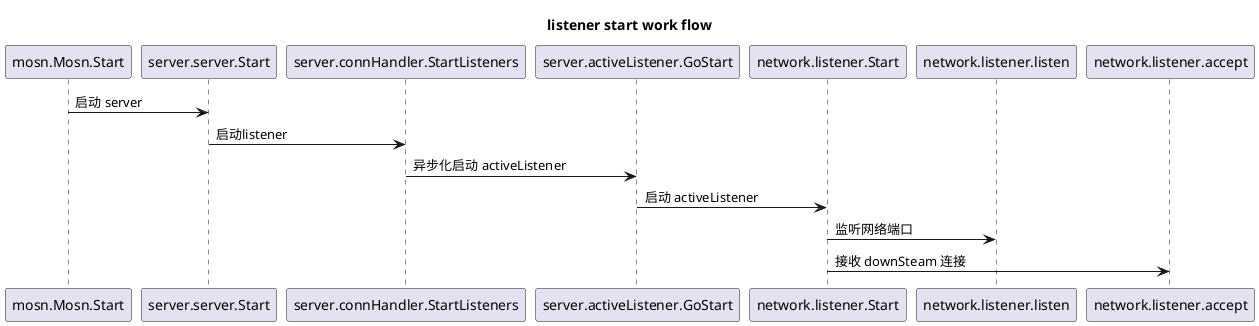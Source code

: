 @startuml
title: listener start work flow

mosn.Mosn.Start -> server.server.Start: 启动 server
server.server.Start -> server.connHandler.StartListeners: 启动listener
server.connHandler.StartListeners -> server.activeListener.GoStart: 异步化启动 activeListener
server.activeListener.GoStart -> network.listener.Start: 启动 activeListener
network.listener.Start -> network.listener.listen: 监听网络端口
network.listener.Start -> network.listener.accept: 接收 downSteam 连接

@enduml
